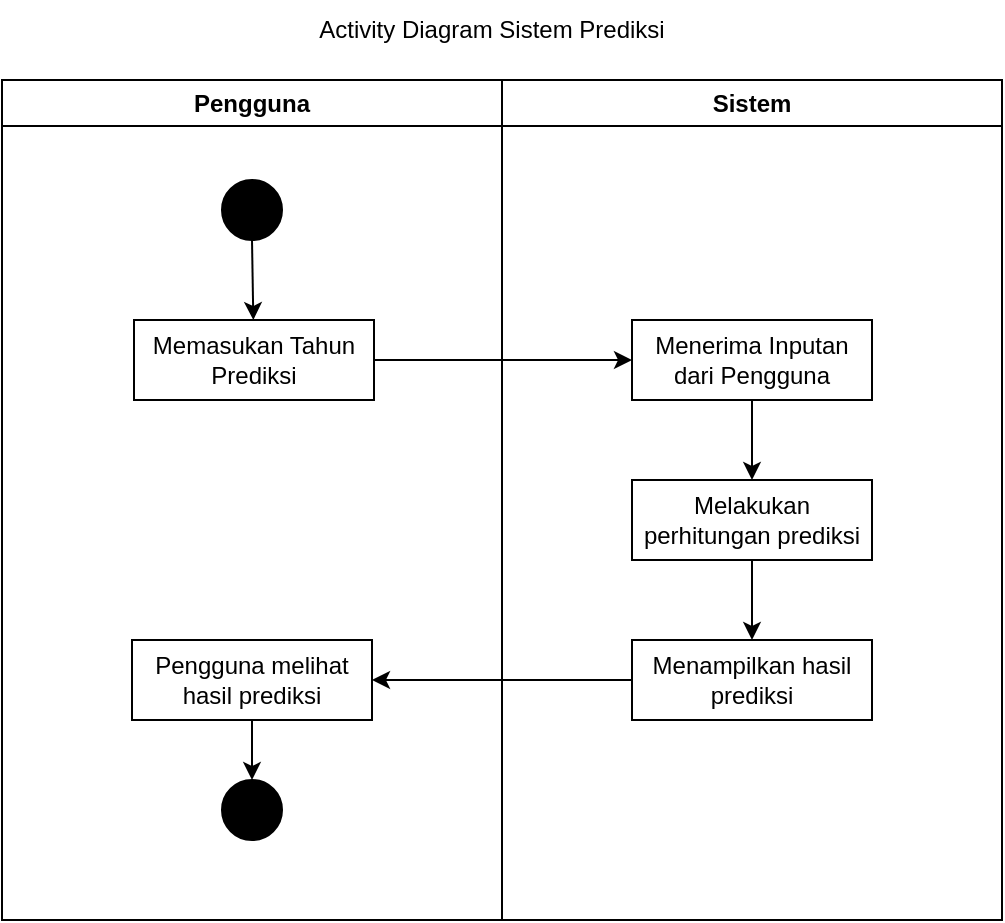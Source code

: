 <mxfile version="20.8.10" type="device"><diagram name="Page-1" id="Lj2HewexCsvoic0GlxvC"><mxGraphModel dx="994" dy="534" grid="1" gridSize="10" guides="1" tooltips="1" connect="1" arrows="1" fold="1" page="1" pageScale="1" pageWidth="850" pageHeight="1100" math="0" shadow="0"><root><mxCell id="0"/><mxCell id="1" parent="0"/><mxCell id="jSdh3iWCMFLc5J-9tCVo-8" value="Pengguna" style="swimlane;whiteSpace=wrap;html=1;" vertex="1" parent="1"><mxGeometry x="140" y="90" width="250" height="420" as="geometry"/></mxCell><mxCell id="jSdh3iWCMFLc5J-9tCVo-10" value="" style="ellipse;whiteSpace=wrap;html=1;aspect=fixed;fillColor=#000000;" vertex="1" parent="jSdh3iWCMFLc5J-9tCVo-8"><mxGeometry x="110" y="50" width="30" height="30" as="geometry"/></mxCell><mxCell id="jSdh3iWCMFLc5J-9tCVo-11" value="Memasukan Tahun Prediksi" style="rounded=0;whiteSpace=wrap;html=1;fillColor=#FFFFFF;" vertex="1" parent="jSdh3iWCMFLc5J-9tCVo-8"><mxGeometry x="66" y="120" width="120" height="40" as="geometry"/></mxCell><mxCell id="jSdh3iWCMFLc5J-9tCVo-13" value="Pengguna melihat hasil prediksi" style="rounded=0;whiteSpace=wrap;html=1;fillColor=#FFFFFF;" vertex="1" parent="jSdh3iWCMFLc5J-9tCVo-8"><mxGeometry x="65" y="280" width="120" height="40" as="geometry"/></mxCell><mxCell id="jSdh3iWCMFLc5J-9tCVo-16" value="" style="ellipse;whiteSpace=wrap;html=1;aspect=fixed;fillColor=#000000;" vertex="1" parent="jSdh3iWCMFLc5J-9tCVo-8"><mxGeometry x="110" y="350" width="30" height="30" as="geometry"/></mxCell><mxCell id="jSdh3iWCMFLc5J-9tCVo-17" value="" style="endArrow=classic;html=1;rounded=0;exitX=0.5;exitY=1;exitDx=0;exitDy=0;" edge="1" parent="jSdh3iWCMFLc5J-9tCVo-8" source="jSdh3iWCMFLc5J-9tCVo-10" target="jSdh3iWCMFLc5J-9tCVo-11"><mxGeometry width="50" height="50" relative="1" as="geometry"><mxPoint x="230" y="220" as="sourcePoint"/><mxPoint x="280" y="170" as="targetPoint"/></mxGeometry></mxCell><mxCell id="jSdh3iWCMFLc5J-9tCVo-22" value="" style="endArrow=classic;html=1;rounded=0;exitX=0.5;exitY=1;exitDx=0;exitDy=0;entryX=0.5;entryY=0;entryDx=0;entryDy=0;" edge="1" parent="jSdh3iWCMFLc5J-9tCVo-8" source="jSdh3iWCMFLc5J-9tCVo-13" target="jSdh3iWCMFLc5J-9tCVo-16"><mxGeometry width="50" height="50" relative="1" as="geometry"><mxPoint x="270" y="300" as="sourcePoint"/><mxPoint x="320" y="250" as="targetPoint"/></mxGeometry></mxCell><mxCell id="jSdh3iWCMFLc5J-9tCVo-9" value="Sistem" style="swimlane;whiteSpace=wrap;html=1;" vertex="1" parent="1"><mxGeometry x="390" y="90" width="250" height="420" as="geometry"/></mxCell><mxCell id="jSdh3iWCMFLc5J-9tCVo-12" value="Menerima Inputan dari Pengguna" style="rounded=0;whiteSpace=wrap;html=1;fillColor=#FFFFFF;" vertex="1" parent="jSdh3iWCMFLc5J-9tCVo-9"><mxGeometry x="65" y="120" width="120" height="40" as="geometry"/></mxCell><mxCell id="jSdh3iWCMFLc5J-9tCVo-14" value="Melakukan perhitungan prediksi" style="rounded=0;whiteSpace=wrap;html=1;fillColor=#FFFFFF;" vertex="1" parent="jSdh3iWCMFLc5J-9tCVo-9"><mxGeometry x="65" y="200" width="120" height="40" as="geometry"/></mxCell><mxCell id="jSdh3iWCMFLc5J-9tCVo-15" value="Menampilkan hasil prediksi" style="rounded=0;whiteSpace=wrap;html=1;fillColor=#FFFFFF;" vertex="1" parent="jSdh3iWCMFLc5J-9tCVo-9"><mxGeometry x="65" y="280" width="120" height="40" as="geometry"/></mxCell><mxCell id="jSdh3iWCMFLc5J-9tCVo-19" value="" style="endArrow=classic;html=1;rounded=0;entryX=0.5;entryY=0;entryDx=0;entryDy=0;exitX=0.5;exitY=1;exitDx=0;exitDy=0;" edge="1" parent="jSdh3iWCMFLc5J-9tCVo-9" source="jSdh3iWCMFLc5J-9tCVo-12" target="jSdh3iWCMFLc5J-9tCVo-14"><mxGeometry width="50" height="50" relative="1" as="geometry"><mxPoint x="-20" y="220" as="sourcePoint"/><mxPoint x="30" y="170" as="targetPoint"/></mxGeometry></mxCell><mxCell id="jSdh3iWCMFLc5J-9tCVo-20" value="" style="endArrow=classic;html=1;rounded=0;exitX=0.5;exitY=1;exitDx=0;exitDy=0;entryX=0.5;entryY=0;entryDx=0;entryDy=0;" edge="1" parent="jSdh3iWCMFLc5J-9tCVo-9" source="jSdh3iWCMFLc5J-9tCVo-14" target="jSdh3iWCMFLc5J-9tCVo-15"><mxGeometry width="50" height="50" relative="1" as="geometry"><mxPoint x="20" y="240" as="sourcePoint"/><mxPoint x="70" y="190" as="targetPoint"/></mxGeometry></mxCell><mxCell id="jSdh3iWCMFLc5J-9tCVo-18" value="" style="endArrow=classic;html=1;rounded=0;exitX=1;exitY=0.5;exitDx=0;exitDy=0;entryX=0;entryY=0.5;entryDx=0;entryDy=0;" edge="1" parent="1" source="jSdh3iWCMFLc5J-9tCVo-11" target="jSdh3iWCMFLc5J-9tCVo-12"><mxGeometry width="50" height="50" relative="1" as="geometry"><mxPoint x="370" y="310" as="sourcePoint"/><mxPoint x="420" y="260" as="targetPoint"/></mxGeometry></mxCell><mxCell id="jSdh3iWCMFLc5J-9tCVo-21" value="" style="endArrow=classic;html=1;rounded=0;entryX=1;entryY=0.5;entryDx=0;entryDy=0;" edge="1" parent="1" source="jSdh3iWCMFLc5J-9tCVo-15" target="jSdh3iWCMFLc5J-9tCVo-13"><mxGeometry width="50" height="50" relative="1" as="geometry"><mxPoint x="450" y="390" as="sourcePoint"/><mxPoint x="460" y="310" as="targetPoint"/></mxGeometry></mxCell><mxCell id="jSdh3iWCMFLc5J-9tCVo-23" value="Activity Diagram Sistem Prediksi" style="text;html=1;strokeColor=none;fillColor=none;align=center;verticalAlign=middle;whiteSpace=wrap;rounded=0;" vertex="1" parent="1"><mxGeometry x="270" y="50" width="230" height="30" as="geometry"/></mxCell></root></mxGraphModel></diagram></mxfile>